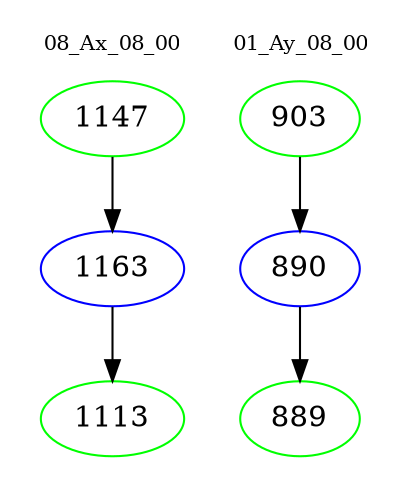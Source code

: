 digraph{
subgraph cluster_0 {
color = white
label = "08_Ax_08_00";
fontsize=10;
T0_1147 [label="1147", color="green"]
T0_1147 -> T0_1163 [color="black"]
T0_1163 [label="1163", color="blue"]
T0_1163 -> T0_1113 [color="black"]
T0_1113 [label="1113", color="green"]
}
subgraph cluster_1 {
color = white
label = "01_Ay_08_00";
fontsize=10;
T1_903 [label="903", color="green"]
T1_903 -> T1_890 [color="black"]
T1_890 [label="890", color="blue"]
T1_890 -> T1_889 [color="black"]
T1_889 [label="889", color="green"]
}
}
